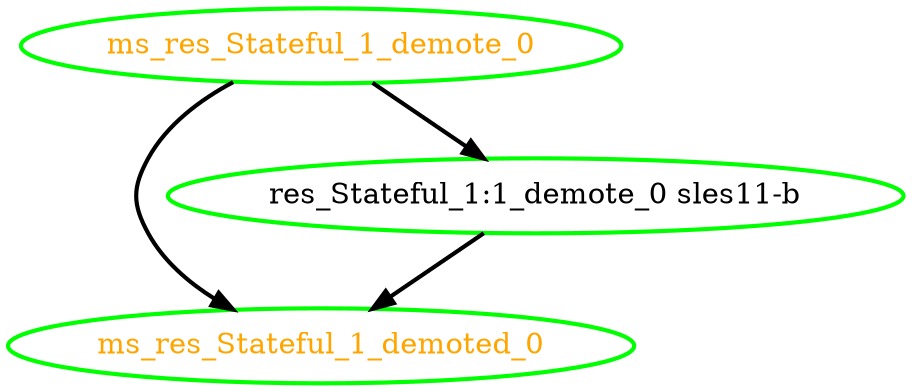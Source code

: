 digraph "g" {
"ms_res_Stateful_1_demote_0" -> "ms_res_Stateful_1_demoted_0" [ style = bold]
"ms_res_Stateful_1_demote_0" -> "res_Stateful_1:1_demote_0 sles11-b" [ style = bold]
"ms_res_Stateful_1_demote_0" [ style=bold color="green" fontcolor="orange"  ]
"ms_res_Stateful_1_demoted_0" [ style=bold color="green" fontcolor="orange"  ]
"res_Stateful_1:1_demote_0 sles11-b" -> "ms_res_Stateful_1_demoted_0" [ style = bold]
"res_Stateful_1:1_demote_0 sles11-b" [ style=bold color="green" fontcolor="black"  ]
}
